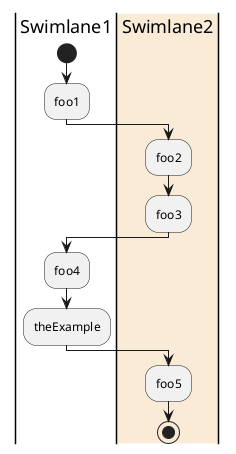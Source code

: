 @startuml
|Swimlane1|
start
:foo1;
|#AntiqueWhite|Swimlane2|
:foo2;
:foo3;
|Swimlane1|
:foo4;
:theExample;
|Swimlane2|
:foo5;
stop
@enduml
